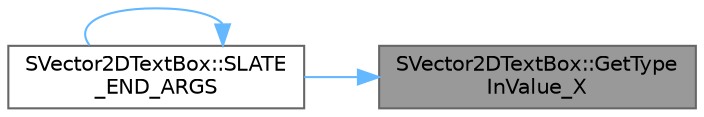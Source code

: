digraph "SVector2DTextBox::GetTypeInValue_X"
{
 // INTERACTIVE_SVG=YES
 // LATEX_PDF_SIZE
  bgcolor="transparent";
  edge [fontname=Helvetica,fontsize=10,labelfontname=Helvetica,labelfontsize=10];
  node [fontname=Helvetica,fontsize=10,shape=box,height=0.2,width=0.4];
  rankdir="RL";
  Node1 [id="Node000001",label="SVector2DTextBox::GetType\lInValue_X",height=0.2,width=0.4,color="gray40", fillcolor="grey60", style="filled", fontcolor="black",tooltip=" "];
  Node1 -> Node2 [id="edge1_Node000001_Node000002",dir="back",color="steelblue1",style="solid",tooltip=" "];
  Node2 [id="Node000002",label="SVector2DTextBox::SLATE\l_END_ARGS",height=0.2,width=0.4,color="grey40", fillcolor="white", style="filled",URL="$d0/dc5/classSVector2DTextBox.html#aea4aafdbacb2f23b38ed22a3b7c888e2",tooltip=" "];
  Node2 -> Node2 [id="edge2_Node000002_Node000002",dir="back",color="steelblue1",style="solid",tooltip=" "];
}
